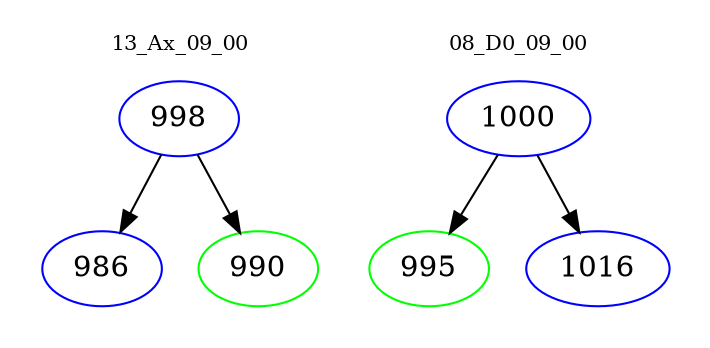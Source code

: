 digraph{
subgraph cluster_0 {
color = white
label = "13_Ax_09_00";
fontsize=10;
T0_998 [label="998", color="blue"]
T0_998 -> T0_986 [color="black"]
T0_986 [label="986", color="blue"]
T0_998 -> T0_990 [color="black"]
T0_990 [label="990", color="green"]
}
subgraph cluster_1 {
color = white
label = "08_D0_09_00";
fontsize=10;
T1_1000 [label="1000", color="blue"]
T1_1000 -> T1_995 [color="black"]
T1_995 [label="995", color="green"]
T1_1000 -> T1_1016 [color="black"]
T1_1016 [label="1016", color="blue"]
}
}
